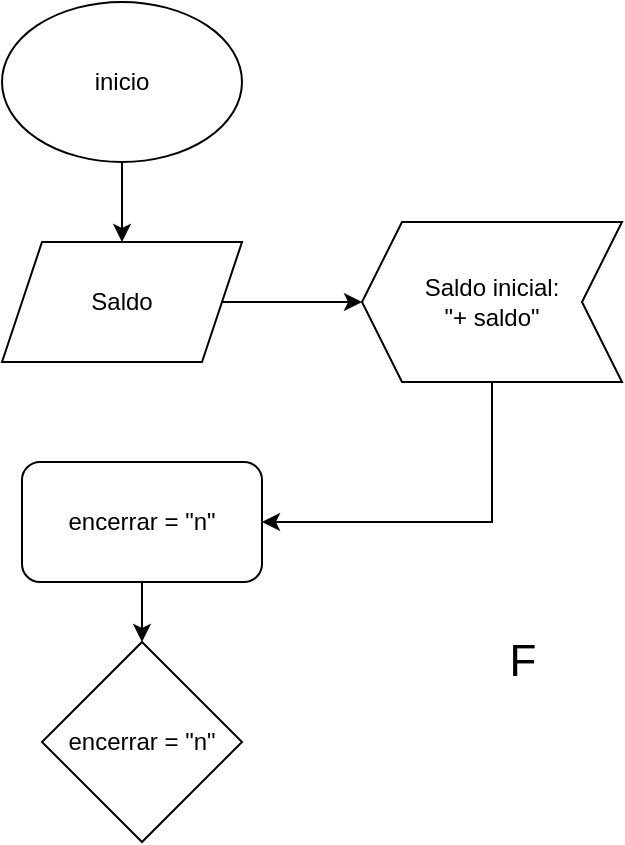 <mxfile version="21.3.7" type="github">
  <diagram name="Página-1" id="oQpRElAgnhR7NKxCg2-n">
    <mxGraphModel dx="1394" dy="766" grid="1" gridSize="10" guides="1" tooltips="1" connect="1" arrows="1" fold="1" page="1" pageScale="1" pageWidth="827" pageHeight="1169" math="0" shadow="0">
      <root>
        <mxCell id="0" />
        <mxCell id="1" parent="0" />
        <mxCell id="utT9G9273KMaDu8NAlAD-7" style="edgeStyle=orthogonalEdgeStyle;rounded=0;orthogonalLoop=1;jettySize=auto;html=1;entryX=0.5;entryY=0;entryDx=0;entryDy=0;" edge="1" parent="1" source="utT9G9273KMaDu8NAlAD-1" target="utT9G9273KMaDu8NAlAD-5">
          <mxGeometry relative="1" as="geometry" />
        </mxCell>
        <mxCell id="utT9G9273KMaDu8NAlAD-1" value="inicio" style="ellipse;whiteSpace=wrap;html=1;" vertex="1" parent="1">
          <mxGeometry x="190" y="30" width="120" height="80" as="geometry" />
        </mxCell>
        <mxCell id="utT9G9273KMaDu8NAlAD-11" style="edgeStyle=orthogonalEdgeStyle;rounded=0;orthogonalLoop=1;jettySize=auto;html=1;" edge="1" parent="1" source="utT9G9273KMaDu8NAlAD-3" target="utT9G9273KMaDu8NAlAD-10">
          <mxGeometry relative="1" as="geometry" />
        </mxCell>
        <mxCell id="utT9G9273KMaDu8NAlAD-3" value="encerrar = &quot;n&quot;" style="rounded=1;whiteSpace=wrap;html=1;" vertex="1" parent="1">
          <mxGeometry x="200" y="260" width="120" height="60" as="geometry" />
        </mxCell>
        <mxCell id="utT9G9273KMaDu8NAlAD-9" style="edgeStyle=orthogonalEdgeStyle;rounded=0;orthogonalLoop=1;jettySize=auto;html=1;entryX=1;entryY=0.5;entryDx=0;entryDy=0;" edge="1" parent="1" source="utT9G9273KMaDu8NAlAD-4" target="utT9G9273KMaDu8NAlAD-3">
          <mxGeometry relative="1" as="geometry">
            <mxPoint x="320" y="290" as="targetPoint" />
            <Array as="points">
              <mxPoint x="435" y="290" />
            </Array>
          </mxGeometry>
        </mxCell>
        <mxCell id="utT9G9273KMaDu8NAlAD-4" value="Saldo inicial: &lt;br&gt;&quot;+ saldo&quot;" style="shape=step;perimeter=stepPerimeter;whiteSpace=wrap;html=1;fixedSize=1;direction=west;" vertex="1" parent="1">
          <mxGeometry x="370" y="140" width="130" height="80" as="geometry" />
        </mxCell>
        <mxCell id="utT9G9273KMaDu8NAlAD-6" value="" style="edgeStyle=orthogonalEdgeStyle;rounded=0;orthogonalLoop=1;jettySize=auto;html=1;" edge="1" parent="1" source="utT9G9273KMaDu8NAlAD-5" target="utT9G9273KMaDu8NAlAD-4">
          <mxGeometry relative="1" as="geometry" />
        </mxCell>
        <mxCell id="utT9G9273KMaDu8NAlAD-5" value="Saldo" style="shape=parallelogram;perimeter=parallelogramPerimeter;whiteSpace=wrap;html=1;fixedSize=1;" vertex="1" parent="1">
          <mxGeometry x="190" y="150" width="120" height="60" as="geometry" />
        </mxCell>
        <mxCell id="utT9G9273KMaDu8NAlAD-10" value="encerrar = &quot;n&quot;" style="rhombus;whiteSpace=wrap;html=1;" vertex="1" parent="1">
          <mxGeometry x="210" y="350" width="100" height="100" as="geometry" />
        </mxCell>
        <mxCell id="utT9G9273KMaDu8NAlAD-12" value="&lt;font style=&quot;font-size: 22px;&quot;&gt;F&lt;/font&gt;" style="text;html=1;align=center;verticalAlign=middle;resizable=0;points=[];autosize=1;strokeColor=none;fillColor=none;" vertex="1" parent="1">
          <mxGeometry x="430" y="340" width="40" height="40" as="geometry" />
        </mxCell>
      </root>
    </mxGraphModel>
  </diagram>
</mxfile>
